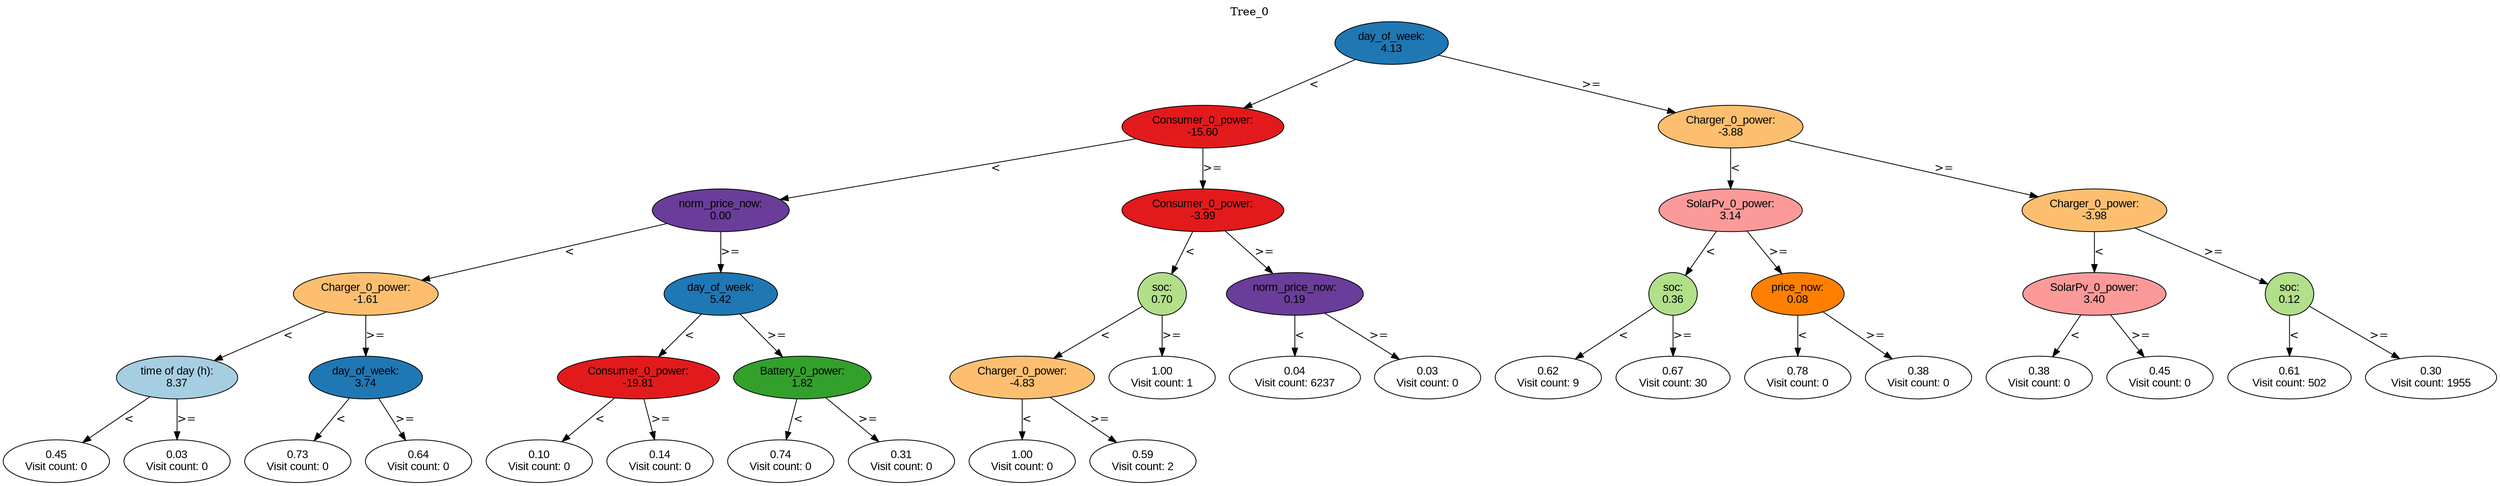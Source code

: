 digraph BST {
    node [fontname="Arial" style=filled colorscheme=paired12];
    0 [ label = "day_of_week:
4.13" fillcolor=2];
    1 [ label = "Consumer_0_power:
-15.60" fillcolor=6];
    2 [ label = "norm_price_now:
0.00" fillcolor=10];
    3 [ label = "Charger_0_power:
-1.61" fillcolor=7];
    4 [ label = "time of day (h):
8.37" fillcolor=1];
    5 [ label = "0.45
Visit count: 0" fillcolor=white];
    6 [ label = "0.03
Visit count: 0" fillcolor=white];
    7 [ label = "day_of_week:
3.74" fillcolor=2];
    8 [ label = "0.73
Visit count: 0" fillcolor=white];
    9 [ label = "0.64
Visit count: 0" fillcolor=white];
    10 [ label = "day_of_week:
5.42" fillcolor=2];
    11 [ label = "Consumer_0_power:
-19.81" fillcolor=6];
    12 [ label = "0.10
Visit count: 0" fillcolor=white];
    13 [ label = "0.14
Visit count: 0" fillcolor=white];
    14 [ label = "Battery_0_power:
1.82" fillcolor=4];
    15 [ label = "0.74
Visit count: 0" fillcolor=white];
    16 [ label = "0.31
Visit count: 0" fillcolor=white];
    17 [ label = "Consumer_0_power:
-3.99" fillcolor=6];
    18 [ label = "soc:
0.70" fillcolor=3];
    19 [ label = "Charger_0_power:
-4.83" fillcolor=7];
    20 [ label = "1.00
Visit count: 0" fillcolor=white];
    21 [ label = "0.59
Visit count: 2" fillcolor=white];
    22 [ label = "1.00
Visit count: 1" fillcolor=white];
    23 [ label = "norm_price_now:
0.19" fillcolor=10];
    24 [ label = "0.04
Visit count: 6237" fillcolor=white];
    25 [ label = "0.03
Visit count: 0" fillcolor=white];
    26 [ label = "Charger_0_power:
-3.88" fillcolor=7];
    27 [ label = "SolarPv_0_power:
3.14" fillcolor=5];
    28 [ label = "soc:
0.36" fillcolor=3];
    29 [ label = "0.62
Visit count: 9" fillcolor=white];
    30 [ label = "0.67
Visit count: 30" fillcolor=white];
    31 [ label = "price_now:
0.08" fillcolor=8];
    32 [ label = "0.78
Visit count: 0" fillcolor=white];
    33 [ label = "0.38
Visit count: 0" fillcolor=white];
    34 [ label = "Charger_0_power:
-3.98" fillcolor=7];
    35 [ label = "SolarPv_0_power:
3.40" fillcolor=5];
    36 [ label = "0.38
Visit count: 0" fillcolor=white];
    37 [ label = "0.45
Visit count: 0" fillcolor=white];
    38 [ label = "soc:
0.12" fillcolor=3];
    39 [ label = "0.61
Visit count: 502" fillcolor=white];
    40 [ label = "0.30
Visit count: 1955" fillcolor=white];

    0  -> 1[ label = "<"];
    0  -> 26[ label = ">="];
    1  -> 2[ label = "<"];
    1  -> 17[ label = ">="];
    2  -> 3[ label = "<"];
    2  -> 10[ label = ">="];
    3  -> 4[ label = "<"];
    3  -> 7[ label = ">="];
    4  -> 5[ label = "<"];
    4  -> 6[ label = ">="];
    7  -> 8[ label = "<"];
    7  -> 9[ label = ">="];
    10  -> 11[ label = "<"];
    10  -> 14[ label = ">="];
    11  -> 12[ label = "<"];
    11  -> 13[ label = ">="];
    14  -> 15[ label = "<"];
    14  -> 16[ label = ">="];
    17  -> 18[ label = "<"];
    17  -> 23[ label = ">="];
    18  -> 19[ label = "<"];
    18  -> 22[ label = ">="];
    19  -> 20[ label = "<"];
    19  -> 21[ label = ">="];
    23  -> 24[ label = "<"];
    23  -> 25[ label = ">="];
    26  -> 27[ label = "<"];
    26  -> 34[ label = ">="];
    27  -> 28[ label = "<"];
    27  -> 31[ label = ">="];
    28  -> 29[ label = "<"];
    28  -> 30[ label = ">="];
    31  -> 32[ label = "<"];
    31  -> 33[ label = ">="];
    34  -> 35[ label = "<"];
    34  -> 38[ label = ">="];
    35  -> 36[ label = "<"];
    35  -> 37[ label = ">="];
    38  -> 39[ label = "<"];
    38  -> 40[ label = ">="];

    labelloc="t";
    label="Tree_0";
}